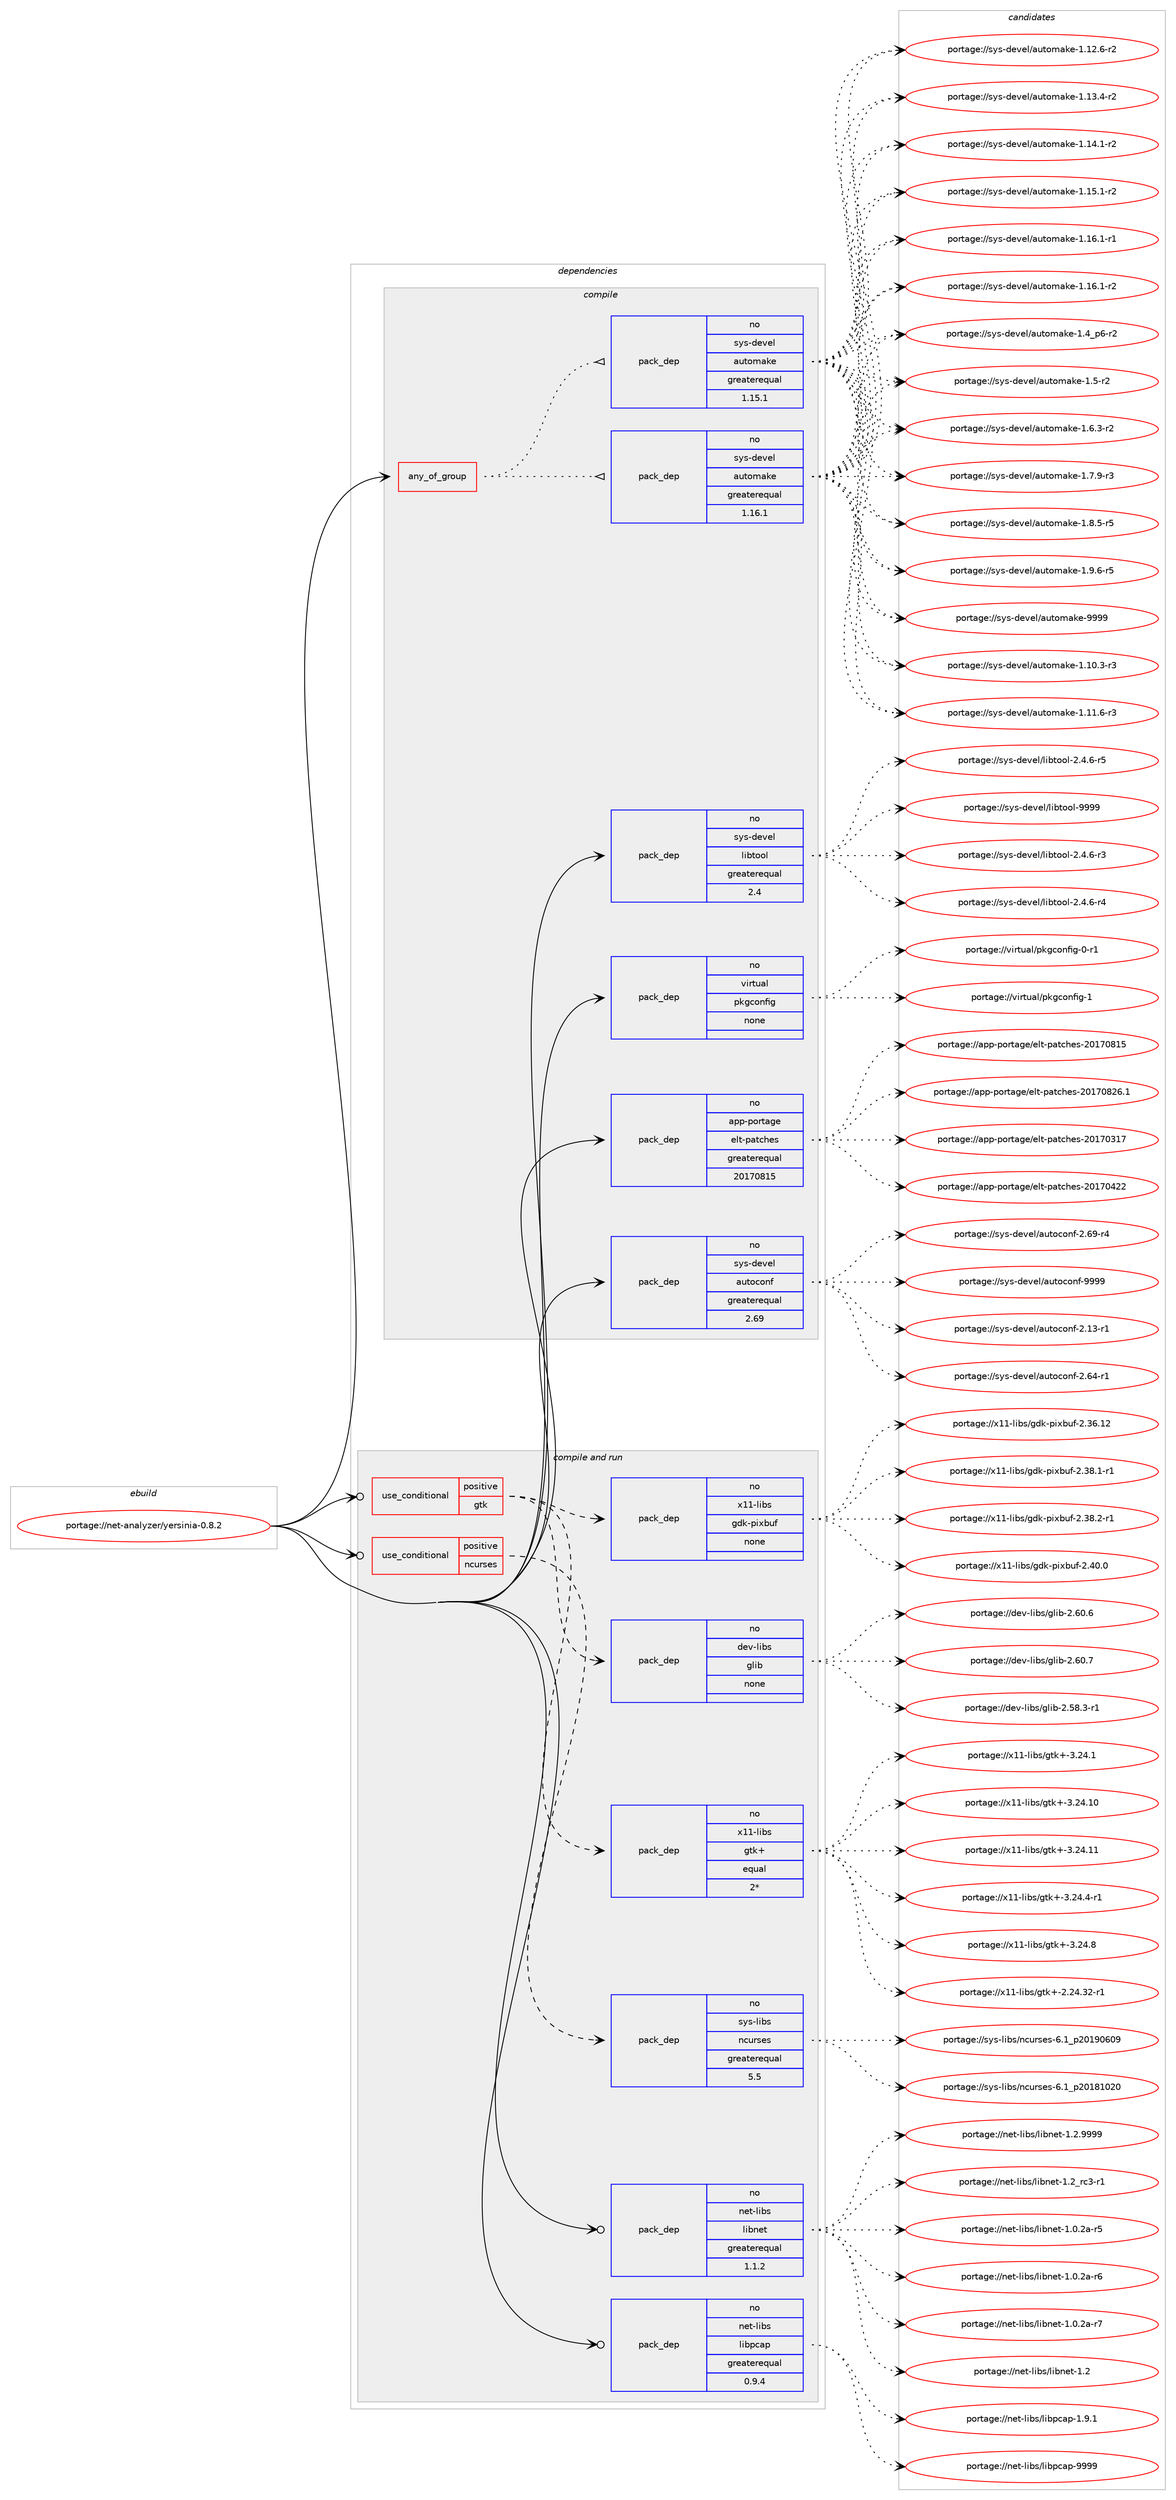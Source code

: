 digraph prolog {

# *************
# Graph options
# *************

newrank=true;
concentrate=true;
compound=true;
graph [rankdir=LR,fontname=Helvetica,fontsize=10,ranksep=1.5];#, ranksep=2.5, nodesep=0.2];
edge  [arrowhead=vee];
node  [fontname=Helvetica,fontsize=10];

# **********
# The ebuild
# **********

subgraph cluster_leftcol {
color=gray;
rank=same;
label=<<i>ebuild</i>>;
id [label="portage://net-analyzer/yersinia-0.8.2", color=red, width=4, href="../net-analyzer/yersinia-0.8.2.svg"];
}

# ****************
# The dependencies
# ****************

subgraph cluster_midcol {
color=gray;
label=<<i>dependencies</i>>;
subgraph cluster_compile {
fillcolor="#eeeeee";
style=filled;
label=<<i>compile</i>>;
subgraph any5629 {
dependency349703 [label=<<TABLE BORDER="0" CELLBORDER="1" CELLSPACING="0" CELLPADDING="4"><TR><TD CELLPADDING="10">any_of_group</TD></TR></TABLE>>, shape=none, color=red];subgraph pack256730 {
dependency349704 [label=<<TABLE BORDER="0" CELLBORDER="1" CELLSPACING="0" CELLPADDING="4" WIDTH="220"><TR><TD ROWSPAN="6" CELLPADDING="30">pack_dep</TD></TR><TR><TD WIDTH="110">no</TD></TR><TR><TD>sys-devel</TD></TR><TR><TD>automake</TD></TR><TR><TD>greaterequal</TD></TR><TR><TD>1.16.1</TD></TR></TABLE>>, shape=none, color=blue];
}
dependency349703:e -> dependency349704:w [weight=20,style="dotted",arrowhead="oinv"];
subgraph pack256731 {
dependency349705 [label=<<TABLE BORDER="0" CELLBORDER="1" CELLSPACING="0" CELLPADDING="4" WIDTH="220"><TR><TD ROWSPAN="6" CELLPADDING="30">pack_dep</TD></TR><TR><TD WIDTH="110">no</TD></TR><TR><TD>sys-devel</TD></TR><TR><TD>automake</TD></TR><TR><TD>greaterequal</TD></TR><TR><TD>1.15.1</TD></TR></TABLE>>, shape=none, color=blue];
}
dependency349703:e -> dependency349705:w [weight=20,style="dotted",arrowhead="oinv"];
}
id:e -> dependency349703:w [weight=20,style="solid",arrowhead="vee"];
subgraph pack256732 {
dependency349706 [label=<<TABLE BORDER="0" CELLBORDER="1" CELLSPACING="0" CELLPADDING="4" WIDTH="220"><TR><TD ROWSPAN="6" CELLPADDING="30">pack_dep</TD></TR><TR><TD WIDTH="110">no</TD></TR><TR><TD>app-portage</TD></TR><TR><TD>elt-patches</TD></TR><TR><TD>greaterequal</TD></TR><TR><TD>20170815</TD></TR></TABLE>>, shape=none, color=blue];
}
id:e -> dependency349706:w [weight=20,style="solid",arrowhead="vee"];
subgraph pack256733 {
dependency349707 [label=<<TABLE BORDER="0" CELLBORDER="1" CELLSPACING="0" CELLPADDING="4" WIDTH="220"><TR><TD ROWSPAN="6" CELLPADDING="30">pack_dep</TD></TR><TR><TD WIDTH="110">no</TD></TR><TR><TD>sys-devel</TD></TR><TR><TD>autoconf</TD></TR><TR><TD>greaterequal</TD></TR><TR><TD>2.69</TD></TR></TABLE>>, shape=none, color=blue];
}
id:e -> dependency349707:w [weight=20,style="solid",arrowhead="vee"];
subgraph pack256734 {
dependency349708 [label=<<TABLE BORDER="0" CELLBORDER="1" CELLSPACING="0" CELLPADDING="4" WIDTH="220"><TR><TD ROWSPAN="6" CELLPADDING="30">pack_dep</TD></TR><TR><TD WIDTH="110">no</TD></TR><TR><TD>sys-devel</TD></TR><TR><TD>libtool</TD></TR><TR><TD>greaterequal</TD></TR><TR><TD>2.4</TD></TR></TABLE>>, shape=none, color=blue];
}
id:e -> dependency349708:w [weight=20,style="solid",arrowhead="vee"];
subgraph pack256735 {
dependency349709 [label=<<TABLE BORDER="0" CELLBORDER="1" CELLSPACING="0" CELLPADDING="4" WIDTH="220"><TR><TD ROWSPAN="6" CELLPADDING="30">pack_dep</TD></TR><TR><TD WIDTH="110">no</TD></TR><TR><TD>virtual</TD></TR><TR><TD>pkgconfig</TD></TR><TR><TD>none</TD></TR><TR><TD></TD></TR></TABLE>>, shape=none, color=blue];
}
id:e -> dependency349709:w [weight=20,style="solid",arrowhead="vee"];
}
subgraph cluster_compileandrun {
fillcolor="#eeeeee";
style=filled;
label=<<i>compile and run</i>>;
subgraph cond87199 {
dependency349710 [label=<<TABLE BORDER="0" CELLBORDER="1" CELLSPACING="0" CELLPADDING="4"><TR><TD ROWSPAN="3" CELLPADDING="10">use_conditional</TD></TR><TR><TD>positive</TD></TR><TR><TD>gtk</TD></TR></TABLE>>, shape=none, color=red];
subgraph pack256736 {
dependency349711 [label=<<TABLE BORDER="0" CELLBORDER="1" CELLSPACING="0" CELLPADDING="4" WIDTH="220"><TR><TD ROWSPAN="6" CELLPADDING="30">pack_dep</TD></TR><TR><TD WIDTH="110">no</TD></TR><TR><TD>dev-libs</TD></TR><TR><TD>glib</TD></TR><TR><TD>none</TD></TR><TR><TD></TD></TR></TABLE>>, shape=none, color=blue];
}
dependency349710:e -> dependency349711:w [weight=20,style="dashed",arrowhead="vee"];
subgraph pack256737 {
dependency349712 [label=<<TABLE BORDER="0" CELLBORDER="1" CELLSPACING="0" CELLPADDING="4" WIDTH="220"><TR><TD ROWSPAN="6" CELLPADDING="30">pack_dep</TD></TR><TR><TD WIDTH="110">no</TD></TR><TR><TD>x11-libs</TD></TR><TR><TD>gdk-pixbuf</TD></TR><TR><TD>none</TD></TR><TR><TD></TD></TR></TABLE>>, shape=none, color=blue];
}
dependency349710:e -> dependency349712:w [weight=20,style="dashed",arrowhead="vee"];
subgraph pack256738 {
dependency349713 [label=<<TABLE BORDER="0" CELLBORDER="1" CELLSPACING="0" CELLPADDING="4" WIDTH="220"><TR><TD ROWSPAN="6" CELLPADDING="30">pack_dep</TD></TR><TR><TD WIDTH="110">no</TD></TR><TR><TD>x11-libs</TD></TR><TR><TD>gtk+</TD></TR><TR><TD>equal</TD></TR><TR><TD>2*</TD></TR></TABLE>>, shape=none, color=blue];
}
dependency349710:e -> dependency349713:w [weight=20,style="dashed",arrowhead="vee"];
}
id:e -> dependency349710:w [weight=20,style="solid",arrowhead="odotvee"];
subgraph cond87200 {
dependency349714 [label=<<TABLE BORDER="0" CELLBORDER="1" CELLSPACING="0" CELLPADDING="4"><TR><TD ROWSPAN="3" CELLPADDING="10">use_conditional</TD></TR><TR><TD>positive</TD></TR><TR><TD>ncurses</TD></TR></TABLE>>, shape=none, color=red];
subgraph pack256739 {
dependency349715 [label=<<TABLE BORDER="0" CELLBORDER="1" CELLSPACING="0" CELLPADDING="4" WIDTH="220"><TR><TD ROWSPAN="6" CELLPADDING="30">pack_dep</TD></TR><TR><TD WIDTH="110">no</TD></TR><TR><TD>sys-libs</TD></TR><TR><TD>ncurses</TD></TR><TR><TD>greaterequal</TD></TR><TR><TD>5.5</TD></TR></TABLE>>, shape=none, color=blue];
}
dependency349714:e -> dependency349715:w [weight=20,style="dashed",arrowhead="vee"];
}
id:e -> dependency349714:w [weight=20,style="solid",arrowhead="odotvee"];
subgraph pack256740 {
dependency349716 [label=<<TABLE BORDER="0" CELLBORDER="1" CELLSPACING="0" CELLPADDING="4" WIDTH="220"><TR><TD ROWSPAN="6" CELLPADDING="30">pack_dep</TD></TR><TR><TD WIDTH="110">no</TD></TR><TR><TD>net-libs</TD></TR><TR><TD>libnet</TD></TR><TR><TD>greaterequal</TD></TR><TR><TD>1.1.2</TD></TR></TABLE>>, shape=none, color=blue];
}
id:e -> dependency349716:w [weight=20,style="solid",arrowhead="odotvee"];
subgraph pack256741 {
dependency349717 [label=<<TABLE BORDER="0" CELLBORDER="1" CELLSPACING="0" CELLPADDING="4" WIDTH="220"><TR><TD ROWSPAN="6" CELLPADDING="30">pack_dep</TD></TR><TR><TD WIDTH="110">no</TD></TR><TR><TD>net-libs</TD></TR><TR><TD>libpcap</TD></TR><TR><TD>greaterequal</TD></TR><TR><TD>0.9.4</TD></TR></TABLE>>, shape=none, color=blue];
}
id:e -> dependency349717:w [weight=20,style="solid",arrowhead="odotvee"];
}
subgraph cluster_run {
fillcolor="#eeeeee";
style=filled;
label=<<i>run</i>>;
}
}

# **************
# The candidates
# **************

subgraph cluster_choices {
rank=same;
color=gray;
label=<<i>candidates</i>>;

subgraph choice256730 {
color=black;
nodesep=1;
choiceportage11512111545100101118101108479711711611110997107101454946494846514511451 [label="portage://sys-devel/automake-1.10.3-r3", color=red, width=4,href="../sys-devel/automake-1.10.3-r3.svg"];
choiceportage11512111545100101118101108479711711611110997107101454946494946544511451 [label="portage://sys-devel/automake-1.11.6-r3", color=red, width=4,href="../sys-devel/automake-1.11.6-r3.svg"];
choiceportage11512111545100101118101108479711711611110997107101454946495046544511450 [label="portage://sys-devel/automake-1.12.6-r2", color=red, width=4,href="../sys-devel/automake-1.12.6-r2.svg"];
choiceportage11512111545100101118101108479711711611110997107101454946495146524511450 [label="portage://sys-devel/automake-1.13.4-r2", color=red, width=4,href="../sys-devel/automake-1.13.4-r2.svg"];
choiceportage11512111545100101118101108479711711611110997107101454946495246494511450 [label="portage://sys-devel/automake-1.14.1-r2", color=red, width=4,href="../sys-devel/automake-1.14.1-r2.svg"];
choiceportage11512111545100101118101108479711711611110997107101454946495346494511450 [label="portage://sys-devel/automake-1.15.1-r2", color=red, width=4,href="../sys-devel/automake-1.15.1-r2.svg"];
choiceportage11512111545100101118101108479711711611110997107101454946495446494511449 [label="portage://sys-devel/automake-1.16.1-r1", color=red, width=4,href="../sys-devel/automake-1.16.1-r1.svg"];
choiceportage11512111545100101118101108479711711611110997107101454946495446494511450 [label="portage://sys-devel/automake-1.16.1-r2", color=red, width=4,href="../sys-devel/automake-1.16.1-r2.svg"];
choiceportage115121115451001011181011084797117116111109971071014549465295112544511450 [label="portage://sys-devel/automake-1.4_p6-r2", color=red, width=4,href="../sys-devel/automake-1.4_p6-r2.svg"];
choiceportage11512111545100101118101108479711711611110997107101454946534511450 [label="portage://sys-devel/automake-1.5-r2", color=red, width=4,href="../sys-devel/automake-1.5-r2.svg"];
choiceportage115121115451001011181011084797117116111109971071014549465446514511450 [label="portage://sys-devel/automake-1.6.3-r2", color=red, width=4,href="../sys-devel/automake-1.6.3-r2.svg"];
choiceportage115121115451001011181011084797117116111109971071014549465546574511451 [label="portage://sys-devel/automake-1.7.9-r3", color=red, width=4,href="../sys-devel/automake-1.7.9-r3.svg"];
choiceportage115121115451001011181011084797117116111109971071014549465646534511453 [label="portage://sys-devel/automake-1.8.5-r5", color=red, width=4,href="../sys-devel/automake-1.8.5-r5.svg"];
choiceportage115121115451001011181011084797117116111109971071014549465746544511453 [label="portage://sys-devel/automake-1.9.6-r5", color=red, width=4,href="../sys-devel/automake-1.9.6-r5.svg"];
choiceportage115121115451001011181011084797117116111109971071014557575757 [label="portage://sys-devel/automake-9999", color=red, width=4,href="../sys-devel/automake-9999.svg"];
dependency349704:e -> choiceportage11512111545100101118101108479711711611110997107101454946494846514511451:w [style=dotted,weight="100"];
dependency349704:e -> choiceportage11512111545100101118101108479711711611110997107101454946494946544511451:w [style=dotted,weight="100"];
dependency349704:e -> choiceportage11512111545100101118101108479711711611110997107101454946495046544511450:w [style=dotted,weight="100"];
dependency349704:e -> choiceportage11512111545100101118101108479711711611110997107101454946495146524511450:w [style=dotted,weight="100"];
dependency349704:e -> choiceportage11512111545100101118101108479711711611110997107101454946495246494511450:w [style=dotted,weight="100"];
dependency349704:e -> choiceportage11512111545100101118101108479711711611110997107101454946495346494511450:w [style=dotted,weight="100"];
dependency349704:e -> choiceportage11512111545100101118101108479711711611110997107101454946495446494511449:w [style=dotted,weight="100"];
dependency349704:e -> choiceportage11512111545100101118101108479711711611110997107101454946495446494511450:w [style=dotted,weight="100"];
dependency349704:e -> choiceportage115121115451001011181011084797117116111109971071014549465295112544511450:w [style=dotted,weight="100"];
dependency349704:e -> choiceportage11512111545100101118101108479711711611110997107101454946534511450:w [style=dotted,weight="100"];
dependency349704:e -> choiceportage115121115451001011181011084797117116111109971071014549465446514511450:w [style=dotted,weight="100"];
dependency349704:e -> choiceportage115121115451001011181011084797117116111109971071014549465546574511451:w [style=dotted,weight="100"];
dependency349704:e -> choiceportage115121115451001011181011084797117116111109971071014549465646534511453:w [style=dotted,weight="100"];
dependency349704:e -> choiceportage115121115451001011181011084797117116111109971071014549465746544511453:w [style=dotted,weight="100"];
dependency349704:e -> choiceportage115121115451001011181011084797117116111109971071014557575757:w [style=dotted,weight="100"];
}
subgraph choice256731 {
color=black;
nodesep=1;
choiceportage11512111545100101118101108479711711611110997107101454946494846514511451 [label="portage://sys-devel/automake-1.10.3-r3", color=red, width=4,href="../sys-devel/automake-1.10.3-r3.svg"];
choiceportage11512111545100101118101108479711711611110997107101454946494946544511451 [label="portage://sys-devel/automake-1.11.6-r3", color=red, width=4,href="../sys-devel/automake-1.11.6-r3.svg"];
choiceportage11512111545100101118101108479711711611110997107101454946495046544511450 [label="portage://sys-devel/automake-1.12.6-r2", color=red, width=4,href="../sys-devel/automake-1.12.6-r2.svg"];
choiceportage11512111545100101118101108479711711611110997107101454946495146524511450 [label="portage://sys-devel/automake-1.13.4-r2", color=red, width=4,href="../sys-devel/automake-1.13.4-r2.svg"];
choiceportage11512111545100101118101108479711711611110997107101454946495246494511450 [label="portage://sys-devel/automake-1.14.1-r2", color=red, width=4,href="../sys-devel/automake-1.14.1-r2.svg"];
choiceportage11512111545100101118101108479711711611110997107101454946495346494511450 [label="portage://sys-devel/automake-1.15.1-r2", color=red, width=4,href="../sys-devel/automake-1.15.1-r2.svg"];
choiceportage11512111545100101118101108479711711611110997107101454946495446494511449 [label="portage://sys-devel/automake-1.16.1-r1", color=red, width=4,href="../sys-devel/automake-1.16.1-r1.svg"];
choiceportage11512111545100101118101108479711711611110997107101454946495446494511450 [label="portage://sys-devel/automake-1.16.1-r2", color=red, width=4,href="../sys-devel/automake-1.16.1-r2.svg"];
choiceportage115121115451001011181011084797117116111109971071014549465295112544511450 [label="portage://sys-devel/automake-1.4_p6-r2", color=red, width=4,href="../sys-devel/automake-1.4_p6-r2.svg"];
choiceportage11512111545100101118101108479711711611110997107101454946534511450 [label="portage://sys-devel/automake-1.5-r2", color=red, width=4,href="../sys-devel/automake-1.5-r2.svg"];
choiceportage115121115451001011181011084797117116111109971071014549465446514511450 [label="portage://sys-devel/automake-1.6.3-r2", color=red, width=4,href="../sys-devel/automake-1.6.3-r2.svg"];
choiceportage115121115451001011181011084797117116111109971071014549465546574511451 [label="portage://sys-devel/automake-1.7.9-r3", color=red, width=4,href="../sys-devel/automake-1.7.9-r3.svg"];
choiceportage115121115451001011181011084797117116111109971071014549465646534511453 [label="portage://sys-devel/automake-1.8.5-r5", color=red, width=4,href="../sys-devel/automake-1.8.5-r5.svg"];
choiceportage115121115451001011181011084797117116111109971071014549465746544511453 [label="portage://sys-devel/automake-1.9.6-r5", color=red, width=4,href="../sys-devel/automake-1.9.6-r5.svg"];
choiceportage115121115451001011181011084797117116111109971071014557575757 [label="portage://sys-devel/automake-9999", color=red, width=4,href="../sys-devel/automake-9999.svg"];
dependency349705:e -> choiceportage11512111545100101118101108479711711611110997107101454946494846514511451:w [style=dotted,weight="100"];
dependency349705:e -> choiceportage11512111545100101118101108479711711611110997107101454946494946544511451:w [style=dotted,weight="100"];
dependency349705:e -> choiceportage11512111545100101118101108479711711611110997107101454946495046544511450:w [style=dotted,weight="100"];
dependency349705:e -> choiceportage11512111545100101118101108479711711611110997107101454946495146524511450:w [style=dotted,weight="100"];
dependency349705:e -> choiceportage11512111545100101118101108479711711611110997107101454946495246494511450:w [style=dotted,weight="100"];
dependency349705:e -> choiceportage11512111545100101118101108479711711611110997107101454946495346494511450:w [style=dotted,weight="100"];
dependency349705:e -> choiceportage11512111545100101118101108479711711611110997107101454946495446494511449:w [style=dotted,weight="100"];
dependency349705:e -> choiceportage11512111545100101118101108479711711611110997107101454946495446494511450:w [style=dotted,weight="100"];
dependency349705:e -> choiceportage115121115451001011181011084797117116111109971071014549465295112544511450:w [style=dotted,weight="100"];
dependency349705:e -> choiceportage11512111545100101118101108479711711611110997107101454946534511450:w [style=dotted,weight="100"];
dependency349705:e -> choiceportage115121115451001011181011084797117116111109971071014549465446514511450:w [style=dotted,weight="100"];
dependency349705:e -> choiceportage115121115451001011181011084797117116111109971071014549465546574511451:w [style=dotted,weight="100"];
dependency349705:e -> choiceportage115121115451001011181011084797117116111109971071014549465646534511453:w [style=dotted,weight="100"];
dependency349705:e -> choiceportage115121115451001011181011084797117116111109971071014549465746544511453:w [style=dotted,weight="100"];
dependency349705:e -> choiceportage115121115451001011181011084797117116111109971071014557575757:w [style=dotted,weight="100"];
}
subgraph choice256732 {
color=black;
nodesep=1;
choiceportage97112112451121111141169710310147101108116451129711699104101115455048495548514955 [label="portage://app-portage/elt-patches-20170317", color=red, width=4,href="../app-portage/elt-patches-20170317.svg"];
choiceportage97112112451121111141169710310147101108116451129711699104101115455048495548525050 [label="portage://app-portage/elt-patches-20170422", color=red, width=4,href="../app-portage/elt-patches-20170422.svg"];
choiceportage97112112451121111141169710310147101108116451129711699104101115455048495548564953 [label="portage://app-portage/elt-patches-20170815", color=red, width=4,href="../app-portage/elt-patches-20170815.svg"];
choiceportage971121124511211111411697103101471011081164511297116991041011154550484955485650544649 [label="portage://app-portage/elt-patches-20170826.1", color=red, width=4,href="../app-portage/elt-patches-20170826.1.svg"];
dependency349706:e -> choiceportage97112112451121111141169710310147101108116451129711699104101115455048495548514955:w [style=dotted,weight="100"];
dependency349706:e -> choiceportage97112112451121111141169710310147101108116451129711699104101115455048495548525050:w [style=dotted,weight="100"];
dependency349706:e -> choiceportage97112112451121111141169710310147101108116451129711699104101115455048495548564953:w [style=dotted,weight="100"];
dependency349706:e -> choiceportage971121124511211111411697103101471011081164511297116991041011154550484955485650544649:w [style=dotted,weight="100"];
}
subgraph choice256733 {
color=black;
nodesep=1;
choiceportage1151211154510010111810110847971171161119911111010245504649514511449 [label="portage://sys-devel/autoconf-2.13-r1", color=red, width=4,href="../sys-devel/autoconf-2.13-r1.svg"];
choiceportage1151211154510010111810110847971171161119911111010245504654524511449 [label="portage://sys-devel/autoconf-2.64-r1", color=red, width=4,href="../sys-devel/autoconf-2.64-r1.svg"];
choiceportage1151211154510010111810110847971171161119911111010245504654574511452 [label="portage://sys-devel/autoconf-2.69-r4", color=red, width=4,href="../sys-devel/autoconf-2.69-r4.svg"];
choiceportage115121115451001011181011084797117116111991111101024557575757 [label="portage://sys-devel/autoconf-9999", color=red, width=4,href="../sys-devel/autoconf-9999.svg"];
dependency349707:e -> choiceportage1151211154510010111810110847971171161119911111010245504649514511449:w [style=dotted,weight="100"];
dependency349707:e -> choiceportage1151211154510010111810110847971171161119911111010245504654524511449:w [style=dotted,weight="100"];
dependency349707:e -> choiceportage1151211154510010111810110847971171161119911111010245504654574511452:w [style=dotted,weight="100"];
dependency349707:e -> choiceportage115121115451001011181011084797117116111991111101024557575757:w [style=dotted,weight="100"];
}
subgraph choice256734 {
color=black;
nodesep=1;
choiceportage1151211154510010111810110847108105981161111111084550465246544511451 [label="portage://sys-devel/libtool-2.4.6-r3", color=red, width=4,href="../sys-devel/libtool-2.4.6-r3.svg"];
choiceportage1151211154510010111810110847108105981161111111084550465246544511452 [label="portage://sys-devel/libtool-2.4.6-r4", color=red, width=4,href="../sys-devel/libtool-2.4.6-r4.svg"];
choiceportage1151211154510010111810110847108105981161111111084550465246544511453 [label="portage://sys-devel/libtool-2.4.6-r5", color=red, width=4,href="../sys-devel/libtool-2.4.6-r5.svg"];
choiceportage1151211154510010111810110847108105981161111111084557575757 [label="portage://sys-devel/libtool-9999", color=red, width=4,href="../sys-devel/libtool-9999.svg"];
dependency349708:e -> choiceportage1151211154510010111810110847108105981161111111084550465246544511451:w [style=dotted,weight="100"];
dependency349708:e -> choiceportage1151211154510010111810110847108105981161111111084550465246544511452:w [style=dotted,weight="100"];
dependency349708:e -> choiceportage1151211154510010111810110847108105981161111111084550465246544511453:w [style=dotted,weight="100"];
dependency349708:e -> choiceportage1151211154510010111810110847108105981161111111084557575757:w [style=dotted,weight="100"];
}
subgraph choice256735 {
color=black;
nodesep=1;
choiceportage11810511411611797108471121071039911111010210510345484511449 [label="portage://virtual/pkgconfig-0-r1", color=red, width=4,href="../virtual/pkgconfig-0-r1.svg"];
choiceportage1181051141161179710847112107103991111101021051034549 [label="portage://virtual/pkgconfig-1", color=red, width=4,href="../virtual/pkgconfig-1.svg"];
dependency349709:e -> choiceportage11810511411611797108471121071039911111010210510345484511449:w [style=dotted,weight="100"];
dependency349709:e -> choiceportage1181051141161179710847112107103991111101021051034549:w [style=dotted,weight="100"];
}
subgraph choice256736 {
color=black;
nodesep=1;
choiceportage10010111845108105981154710310810598455046535646514511449 [label="portage://dev-libs/glib-2.58.3-r1", color=red, width=4,href="../dev-libs/glib-2.58.3-r1.svg"];
choiceportage1001011184510810598115471031081059845504654484654 [label="portage://dev-libs/glib-2.60.6", color=red, width=4,href="../dev-libs/glib-2.60.6.svg"];
choiceportage1001011184510810598115471031081059845504654484655 [label="portage://dev-libs/glib-2.60.7", color=red, width=4,href="../dev-libs/glib-2.60.7.svg"];
dependency349711:e -> choiceportage10010111845108105981154710310810598455046535646514511449:w [style=dotted,weight="100"];
dependency349711:e -> choiceportage1001011184510810598115471031081059845504654484654:w [style=dotted,weight="100"];
dependency349711:e -> choiceportage1001011184510810598115471031081059845504654484655:w [style=dotted,weight="100"];
}
subgraph choice256737 {
color=black;
nodesep=1;
choiceportage120494945108105981154710310010745112105120981171024550465154464950 [label="portage://x11-libs/gdk-pixbuf-2.36.12", color=red, width=4,href="../x11-libs/gdk-pixbuf-2.36.12.svg"];
choiceportage12049494510810598115471031001074511210512098117102455046515646494511449 [label="portage://x11-libs/gdk-pixbuf-2.38.1-r1", color=red, width=4,href="../x11-libs/gdk-pixbuf-2.38.1-r1.svg"];
choiceportage12049494510810598115471031001074511210512098117102455046515646504511449 [label="portage://x11-libs/gdk-pixbuf-2.38.2-r1", color=red, width=4,href="../x11-libs/gdk-pixbuf-2.38.2-r1.svg"];
choiceportage1204949451081059811547103100107451121051209811710245504652484648 [label="portage://x11-libs/gdk-pixbuf-2.40.0", color=red, width=4,href="../x11-libs/gdk-pixbuf-2.40.0.svg"];
dependency349712:e -> choiceportage120494945108105981154710310010745112105120981171024550465154464950:w [style=dotted,weight="100"];
dependency349712:e -> choiceportage12049494510810598115471031001074511210512098117102455046515646494511449:w [style=dotted,weight="100"];
dependency349712:e -> choiceportage12049494510810598115471031001074511210512098117102455046515646504511449:w [style=dotted,weight="100"];
dependency349712:e -> choiceportage1204949451081059811547103100107451121051209811710245504652484648:w [style=dotted,weight="100"];
}
subgraph choice256738 {
color=black;
nodesep=1;
choiceportage12049494510810598115471031161074345504650524651504511449 [label="portage://x11-libs/gtk+-2.24.32-r1", color=red, width=4,href="../x11-libs/gtk+-2.24.32-r1.svg"];
choiceportage12049494510810598115471031161074345514650524649 [label="portage://x11-libs/gtk+-3.24.1", color=red, width=4,href="../x11-libs/gtk+-3.24.1.svg"];
choiceportage1204949451081059811547103116107434551465052464948 [label="portage://x11-libs/gtk+-3.24.10", color=red, width=4,href="../x11-libs/gtk+-3.24.10.svg"];
choiceportage1204949451081059811547103116107434551465052464949 [label="portage://x11-libs/gtk+-3.24.11", color=red, width=4,href="../x11-libs/gtk+-3.24.11.svg"];
choiceportage120494945108105981154710311610743455146505246524511449 [label="portage://x11-libs/gtk+-3.24.4-r1", color=red, width=4,href="../x11-libs/gtk+-3.24.4-r1.svg"];
choiceportage12049494510810598115471031161074345514650524656 [label="portage://x11-libs/gtk+-3.24.8", color=red, width=4,href="../x11-libs/gtk+-3.24.8.svg"];
dependency349713:e -> choiceportage12049494510810598115471031161074345504650524651504511449:w [style=dotted,weight="100"];
dependency349713:e -> choiceportage12049494510810598115471031161074345514650524649:w [style=dotted,weight="100"];
dependency349713:e -> choiceportage1204949451081059811547103116107434551465052464948:w [style=dotted,weight="100"];
dependency349713:e -> choiceportage1204949451081059811547103116107434551465052464949:w [style=dotted,weight="100"];
dependency349713:e -> choiceportage120494945108105981154710311610743455146505246524511449:w [style=dotted,weight="100"];
dependency349713:e -> choiceportage12049494510810598115471031161074345514650524656:w [style=dotted,weight="100"];
}
subgraph choice256739 {
color=black;
nodesep=1;
choiceportage1151211154510810598115471109911711411510111545544649951125048495649485048 [label="portage://sys-libs/ncurses-6.1_p20181020", color=red, width=4,href="../sys-libs/ncurses-6.1_p20181020.svg"];
choiceportage1151211154510810598115471109911711411510111545544649951125048495748544857 [label="portage://sys-libs/ncurses-6.1_p20190609", color=red, width=4,href="../sys-libs/ncurses-6.1_p20190609.svg"];
dependency349715:e -> choiceportage1151211154510810598115471109911711411510111545544649951125048495649485048:w [style=dotted,weight="100"];
dependency349715:e -> choiceportage1151211154510810598115471109911711411510111545544649951125048495748544857:w [style=dotted,weight="100"];
}
subgraph choice256740 {
color=black;
nodesep=1;
choiceportage11010111645108105981154710810598110101116454946484650974511453 [label="portage://net-libs/libnet-1.0.2a-r5", color=red, width=4,href="../net-libs/libnet-1.0.2a-r5.svg"];
choiceportage11010111645108105981154710810598110101116454946484650974511454 [label="portage://net-libs/libnet-1.0.2a-r6", color=red, width=4,href="../net-libs/libnet-1.0.2a-r6.svg"];
choiceportage11010111645108105981154710810598110101116454946484650974511455 [label="portage://net-libs/libnet-1.0.2a-r7", color=red, width=4,href="../net-libs/libnet-1.0.2a-r7.svg"];
choiceportage1101011164510810598115471081059811010111645494650 [label="portage://net-libs/libnet-1.2", color=red, width=4,href="../net-libs/libnet-1.2.svg"];
choiceportage11010111645108105981154710810598110101116454946504657575757 [label="portage://net-libs/libnet-1.2.9999", color=red, width=4,href="../net-libs/libnet-1.2.9999.svg"];
choiceportage11010111645108105981154710810598110101116454946509511499514511449 [label="portage://net-libs/libnet-1.2_rc3-r1", color=red, width=4,href="../net-libs/libnet-1.2_rc3-r1.svg"];
dependency349716:e -> choiceportage11010111645108105981154710810598110101116454946484650974511453:w [style=dotted,weight="100"];
dependency349716:e -> choiceportage11010111645108105981154710810598110101116454946484650974511454:w [style=dotted,weight="100"];
dependency349716:e -> choiceportage11010111645108105981154710810598110101116454946484650974511455:w [style=dotted,weight="100"];
dependency349716:e -> choiceportage1101011164510810598115471081059811010111645494650:w [style=dotted,weight="100"];
dependency349716:e -> choiceportage11010111645108105981154710810598110101116454946504657575757:w [style=dotted,weight="100"];
dependency349716:e -> choiceportage11010111645108105981154710810598110101116454946509511499514511449:w [style=dotted,weight="100"];
}
subgraph choice256741 {
color=black;
nodesep=1;
choiceportage110101116451081059811547108105981129997112454946574649 [label="portage://net-libs/libpcap-1.9.1", color=red, width=4,href="../net-libs/libpcap-1.9.1.svg"];
choiceportage1101011164510810598115471081059811299971124557575757 [label="portage://net-libs/libpcap-9999", color=red, width=4,href="../net-libs/libpcap-9999.svg"];
dependency349717:e -> choiceportage110101116451081059811547108105981129997112454946574649:w [style=dotted,weight="100"];
dependency349717:e -> choiceportage1101011164510810598115471081059811299971124557575757:w [style=dotted,weight="100"];
}
}

}

